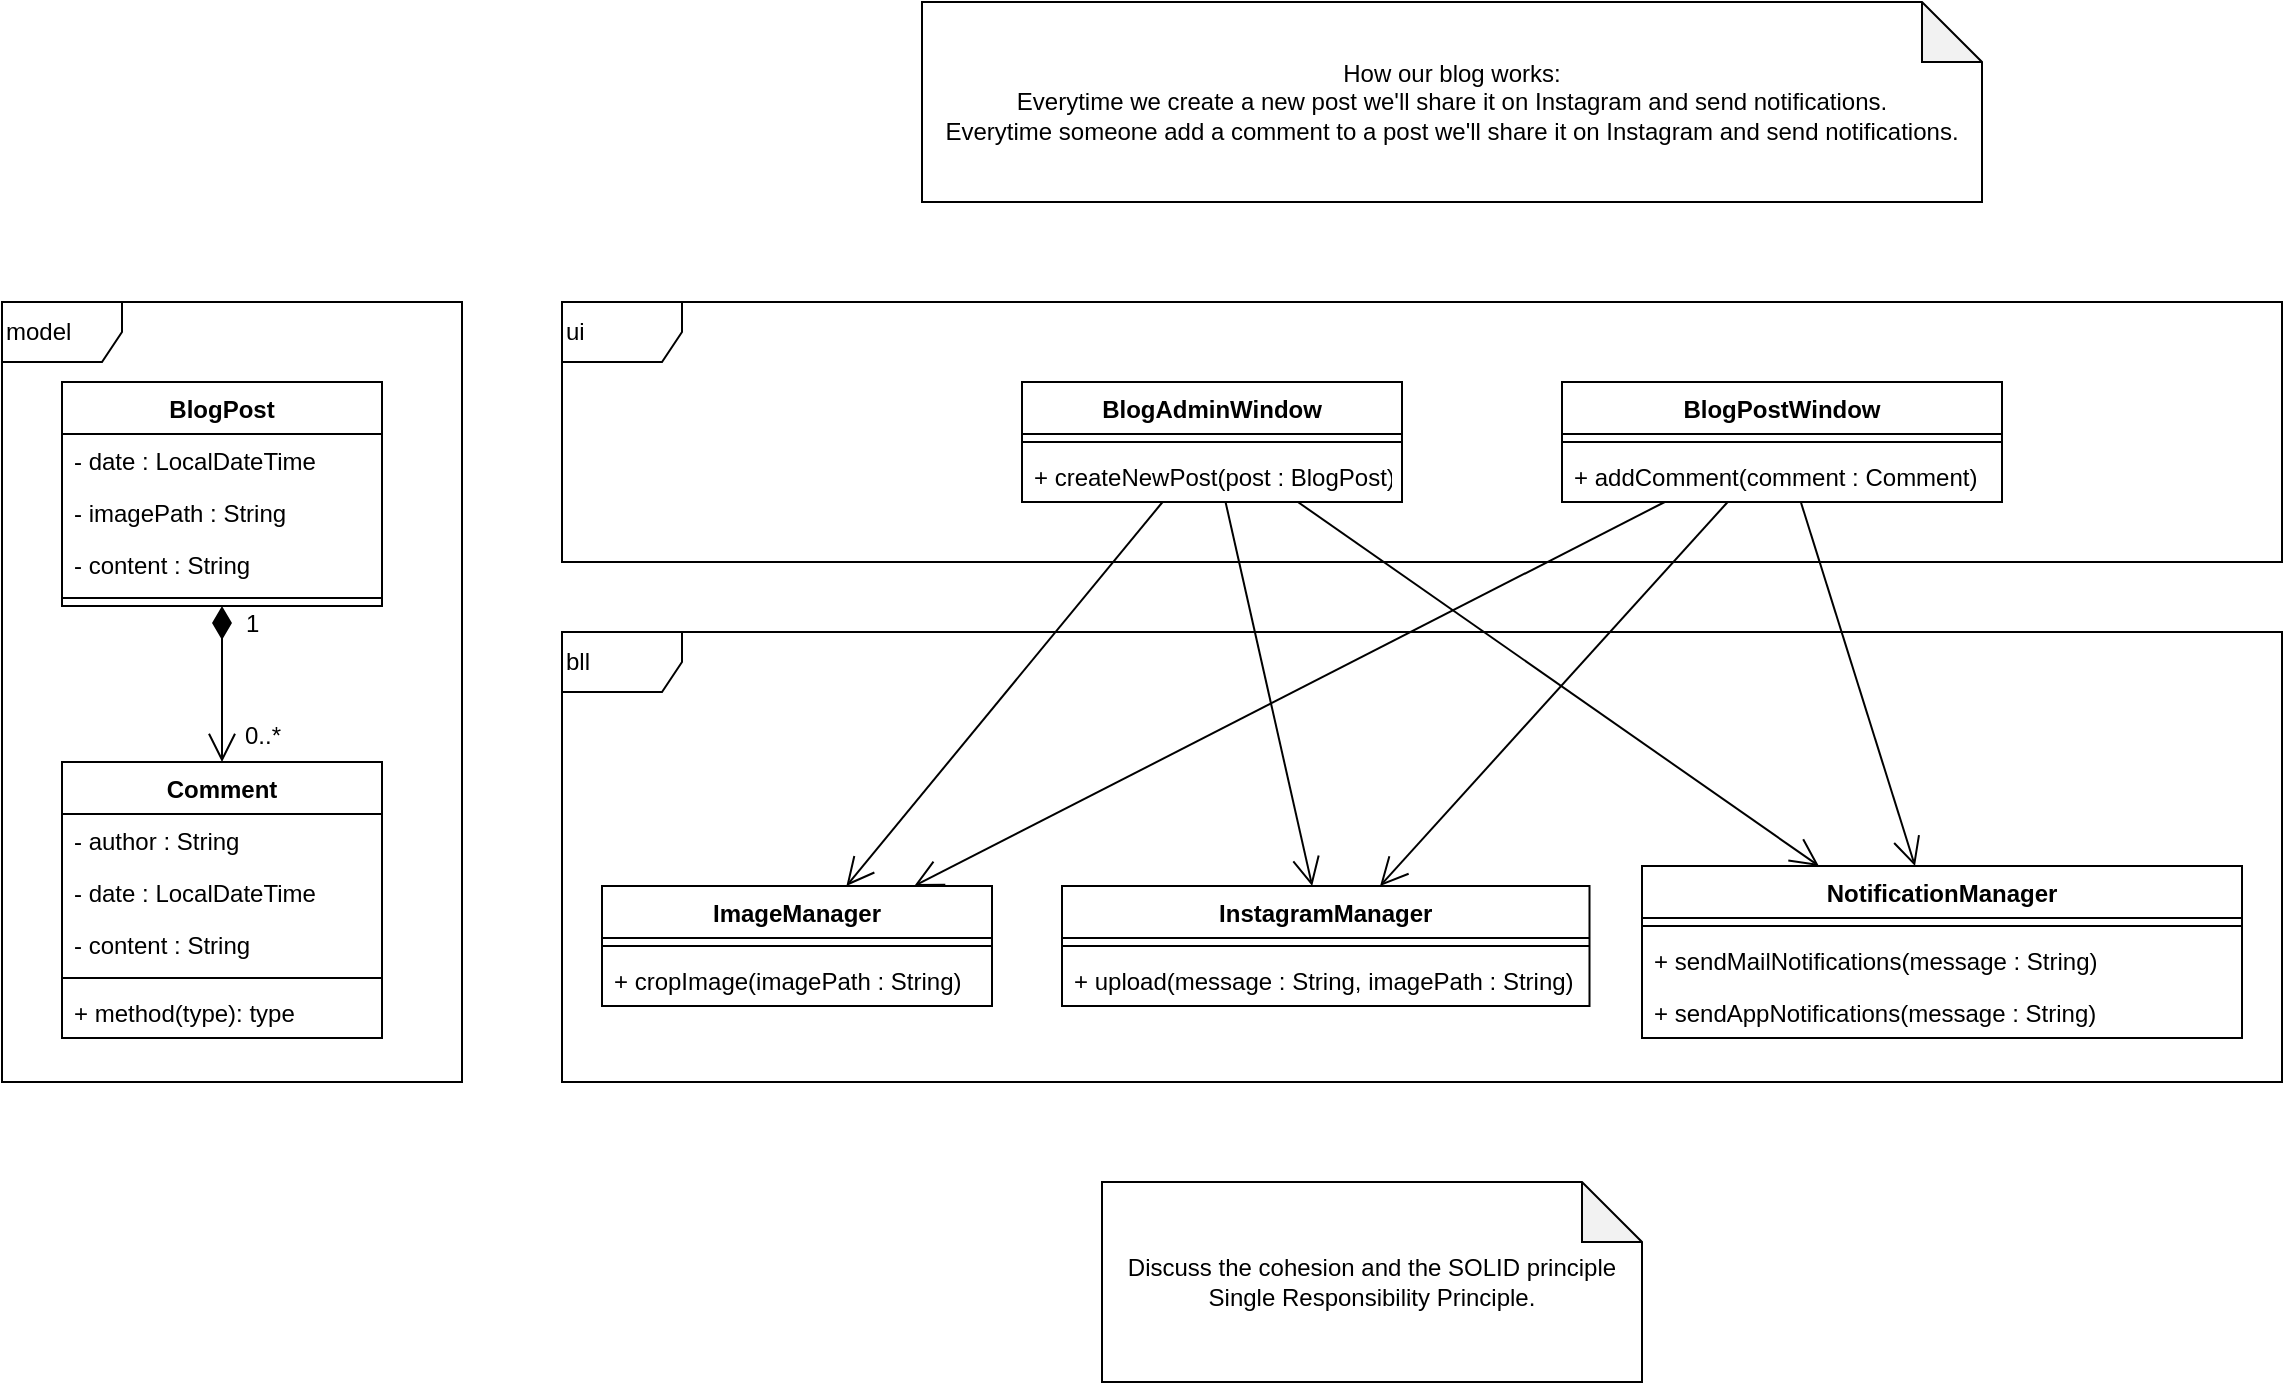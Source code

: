 <mxfile version="13.7.9" type="embed" pages="2"><diagram id="hRkITe8nOl_1iP-2HeGE" name="master"><mxGraphModel dx="3097" dy="921" grid="1" gridSize="10" guides="1" tooltips="1" connect="1" arrows="1" fold="1" page="1" pageScale="1" pageWidth="827" pageHeight="1169" math="0" shadow="0"><root><mxCell id="0"/><mxCell id="1" parent="0"/><mxCell id="rhMBuf0KJcesDZIIr0BF-36" value="bll" style="shape=umlFrame;whiteSpace=wrap;html=1;comic=0;align=left;fontSize=12;" parent="1" vertex="1"><mxGeometry x="60" y="335" width="860" height="225" as="geometry"/></mxCell><mxCell id="rhMBuf0KJcesDZIIr0BF-35" value="ui" style="shape=umlFrame;whiteSpace=wrap;html=1;comic=0;align=left;fontSize=12;" parent="1" vertex="1"><mxGeometry x="60" y="170" width="860" height="130" as="geometry"/></mxCell><mxCell id="rhMBuf0KJcesDZIIr0BF-1" value="ImageManager" style="swimlane;fontStyle=1;align=center;verticalAlign=top;childLayout=stackLayout;horizontal=1;startSize=26;horizontalStack=0;resizeParent=1;resizeParentMax=0;resizeLast=0;collapsible=1;marginBottom=0;fontSize=12;" parent="1" vertex="1"><mxGeometry x="80" y="462" width="195" height="60" as="geometry"/></mxCell><mxCell id="rhMBuf0KJcesDZIIr0BF-3" value="" style="line;strokeWidth=1;fillColor=none;align=left;verticalAlign=middle;spacingTop=-1;spacingLeft=3;spacingRight=3;rotatable=0;labelPosition=right;points=[];portConstraint=eastwest;fontSize=12;" parent="rhMBuf0KJcesDZIIr0BF-1" vertex="1"><mxGeometry y="26" width="195" height="8" as="geometry"/></mxCell><mxCell id="rhMBuf0KJcesDZIIr0BF-4" value="+ cropImage(imagePath : String)" style="text;strokeColor=none;fillColor=none;align=left;verticalAlign=top;spacingLeft=4;spacingRight=4;overflow=hidden;rotatable=0;points=[[0,0.5],[1,0.5]];portConstraint=eastwest;fontSize=12;" parent="rhMBuf0KJcesDZIIr0BF-1" vertex="1"><mxGeometry y="34" width="195" height="26" as="geometry"/></mxCell><mxCell id="rhMBuf0KJcesDZIIr0BF-5" value="NotificationManager" style="swimlane;fontStyle=1;align=center;verticalAlign=top;childLayout=stackLayout;horizontal=1;startSize=26;horizontalStack=0;resizeParent=1;resizeParentMax=0;resizeLast=0;collapsible=1;marginBottom=0;fontSize=12;" parent="1" vertex="1"><mxGeometry x="600" y="452" width="300" height="86" as="geometry"/></mxCell><mxCell id="rhMBuf0KJcesDZIIr0BF-7" value="" style="line;strokeWidth=1;fillColor=none;align=left;verticalAlign=middle;spacingTop=-1;spacingLeft=3;spacingRight=3;rotatable=0;labelPosition=right;points=[];portConstraint=eastwest;fontSize=12;" parent="rhMBuf0KJcesDZIIr0BF-5" vertex="1"><mxGeometry y="26" width="300" height="8" as="geometry"/></mxCell><mxCell id="rhMBuf0KJcesDZIIr0BF-8" value="+ sendMailNotifications(message : String)" style="text;strokeColor=none;fillColor=none;align=left;verticalAlign=top;spacingLeft=4;spacingRight=4;overflow=hidden;rotatable=0;points=[[0,0.5],[1,0.5]];portConstraint=eastwest;fontSize=12;" parent="rhMBuf0KJcesDZIIr0BF-5" vertex="1"><mxGeometry y="34" width="300" height="26" as="geometry"/></mxCell><mxCell id="rhMBuf0KJcesDZIIr0BF-9" value="+ sendAppNotifications(message : String)" style="text;strokeColor=none;fillColor=none;align=left;verticalAlign=top;spacingLeft=4;spacingRight=4;overflow=hidden;rotatable=0;points=[[0,0.5],[1,0.5]];portConstraint=eastwest;fontSize=12;" parent="rhMBuf0KJcesDZIIr0BF-5" vertex="1"><mxGeometry y="60" width="300" height="26" as="geometry"/></mxCell><mxCell id="rhMBuf0KJcesDZIIr0BF-10" value="BlogPost" style="swimlane;fontStyle=1;align=center;verticalAlign=top;childLayout=stackLayout;horizontal=1;startSize=26;horizontalStack=0;resizeParent=1;resizeParentMax=0;resizeLast=0;collapsible=1;marginBottom=0;fontSize=12;" parent="1" vertex="1"><mxGeometry x="-190" y="210" width="160" height="112" as="geometry"/></mxCell><mxCell id="rhMBuf0KJcesDZIIr0BF-11" value="- date : LocalDateTime" style="text;strokeColor=none;fillColor=none;align=left;verticalAlign=top;spacingLeft=4;spacingRight=4;overflow=hidden;rotatable=0;points=[[0,0.5],[1,0.5]];portConstraint=eastwest;fontSize=12;" parent="rhMBuf0KJcesDZIIr0BF-10" vertex="1"><mxGeometry y="26" width="160" height="26" as="geometry"/></mxCell><mxCell id="rhMBuf0KJcesDZIIr0BF-26" value="- imagePath : String" style="text;strokeColor=none;fillColor=none;align=left;verticalAlign=top;spacingLeft=4;spacingRight=4;overflow=hidden;rotatable=0;points=[[0,0.5],[1,0.5]];portConstraint=eastwest;fontSize=12;" parent="rhMBuf0KJcesDZIIr0BF-10" vertex="1"><mxGeometry y="52" width="160" height="26" as="geometry"/></mxCell><mxCell id="rhMBuf0KJcesDZIIr0BF-19" value="- content : String" style="text;strokeColor=none;fillColor=none;align=left;verticalAlign=top;spacingLeft=4;spacingRight=4;overflow=hidden;rotatable=0;points=[[0,0.5],[1,0.5]];portConstraint=eastwest;fontSize=12;" parent="rhMBuf0KJcesDZIIr0BF-10" vertex="1"><mxGeometry y="78" width="160" height="26" as="geometry"/></mxCell><mxCell id="rhMBuf0KJcesDZIIr0BF-12" value="" style="line;strokeWidth=1;fillColor=none;align=left;verticalAlign=middle;spacingTop=-1;spacingLeft=3;spacingRight=3;rotatable=0;labelPosition=right;points=[];portConstraint=eastwest;fontSize=12;" parent="rhMBuf0KJcesDZIIr0BF-10" vertex="1"><mxGeometry y="104" width="160" height="8" as="geometry"/></mxCell><mxCell id="rhMBuf0KJcesDZIIr0BF-14" value="Comment" style="swimlane;fontStyle=1;align=center;verticalAlign=top;childLayout=stackLayout;horizontal=1;startSize=26;horizontalStack=0;resizeParent=1;resizeParentMax=0;resizeLast=0;collapsible=1;marginBottom=0;fontSize=12;" parent="1" vertex="1"><mxGeometry x="-190" y="400" width="160" height="138" as="geometry"/></mxCell><mxCell id="rhMBuf0KJcesDZIIr0BF-15" value="- author : String" style="text;strokeColor=none;fillColor=none;align=left;verticalAlign=top;spacingLeft=4;spacingRight=4;overflow=hidden;rotatable=0;points=[[0,0.5],[1,0.5]];portConstraint=eastwest;fontSize=12;" parent="rhMBuf0KJcesDZIIr0BF-14" vertex="1"><mxGeometry y="26" width="160" height="26" as="geometry"/></mxCell><mxCell id="rhMBuf0KJcesDZIIr0BF-20" value="- date : LocalDateTime" style="text;strokeColor=none;fillColor=none;align=left;verticalAlign=top;spacingLeft=4;spacingRight=4;overflow=hidden;rotatable=0;points=[[0,0.5],[1,0.5]];portConstraint=eastwest;fontSize=12;" parent="rhMBuf0KJcesDZIIr0BF-14" vertex="1"><mxGeometry y="52" width="160" height="26" as="geometry"/></mxCell><mxCell id="rhMBuf0KJcesDZIIr0BF-18" value="- content : String" style="text;strokeColor=none;fillColor=none;align=left;verticalAlign=top;spacingLeft=4;spacingRight=4;overflow=hidden;rotatable=0;points=[[0,0.5],[1,0.5]];portConstraint=eastwest;fontSize=12;" parent="rhMBuf0KJcesDZIIr0BF-14" vertex="1"><mxGeometry y="78" width="160" height="26" as="geometry"/></mxCell><mxCell id="rhMBuf0KJcesDZIIr0BF-16" value="" style="line;strokeWidth=1;fillColor=none;align=left;verticalAlign=middle;spacingTop=-1;spacingLeft=3;spacingRight=3;rotatable=0;labelPosition=right;points=[];portConstraint=eastwest;fontSize=12;" parent="rhMBuf0KJcesDZIIr0BF-14" vertex="1"><mxGeometry y="104" width="160" height="8" as="geometry"/></mxCell><mxCell id="rhMBuf0KJcesDZIIr0BF-17" value="+ method(type): type" style="text;strokeColor=none;fillColor=none;align=left;verticalAlign=top;spacingLeft=4;spacingRight=4;overflow=hidden;rotatable=0;points=[[0,0.5],[1,0.5]];portConstraint=eastwest;fontSize=12;" parent="rhMBuf0KJcesDZIIr0BF-14" vertex="1"><mxGeometry y="112" width="160" height="26" as="geometry"/></mxCell><mxCell id="rhMBuf0KJcesDZIIr0BF-21" value="InstagramManager" style="swimlane;fontStyle=1;align=center;verticalAlign=top;childLayout=stackLayout;horizontal=1;startSize=26;horizontalStack=0;resizeParent=1;resizeParentMax=0;resizeLast=0;collapsible=1;marginBottom=0;fontSize=12;" parent="1" vertex="1"><mxGeometry x="310" y="462" width="263.75" height="60" as="geometry"/></mxCell><mxCell id="rhMBuf0KJcesDZIIr0BF-23" value="" style="line;strokeWidth=1;fillColor=none;align=left;verticalAlign=middle;spacingTop=-1;spacingLeft=3;spacingRight=3;rotatable=0;labelPosition=right;points=[];portConstraint=eastwest;fontSize=12;" parent="rhMBuf0KJcesDZIIr0BF-21" vertex="1"><mxGeometry y="26" width="263.75" height="8" as="geometry"/></mxCell><mxCell id="rhMBuf0KJcesDZIIr0BF-24" value="+ upload(message : String, imagePath : String)" style="text;strokeColor=none;fillColor=none;align=left;verticalAlign=top;spacingLeft=4;spacingRight=4;overflow=hidden;rotatable=0;points=[[0,0.5],[1,0.5]];portConstraint=eastwest;fontSize=12;" parent="rhMBuf0KJcesDZIIr0BF-21" vertex="1"><mxGeometry y="34" width="263.75" height="26" as="geometry"/></mxCell><mxCell id="rhMBuf0KJcesDZIIr0BF-27" value="BlogAdminWindow" style="swimlane;fontStyle=1;align=center;verticalAlign=top;childLayout=stackLayout;horizontal=1;startSize=26;horizontalStack=0;resizeParent=1;resizeParentMax=0;resizeLast=0;collapsible=1;marginBottom=0;fontSize=12;" parent="1" vertex="1"><mxGeometry x="290" y="210" width="190" height="60" as="geometry"/></mxCell><mxCell id="rhMBuf0KJcesDZIIr0BF-29" value="" style="line;strokeWidth=1;fillColor=none;align=left;verticalAlign=middle;spacingTop=-1;spacingLeft=3;spacingRight=3;rotatable=0;labelPosition=right;points=[];portConstraint=eastwest;fontSize=12;" parent="rhMBuf0KJcesDZIIr0BF-27" vertex="1"><mxGeometry y="26" width="190" height="8" as="geometry"/></mxCell><mxCell id="rhMBuf0KJcesDZIIr0BF-30" value="+ createNewPost(post : BlogPost)" style="text;strokeColor=none;fillColor=none;align=left;verticalAlign=top;spacingLeft=4;spacingRight=4;overflow=hidden;rotatable=0;points=[[0,0.5],[1,0.5]];portConstraint=eastwest;fontSize=12;" parent="rhMBuf0KJcesDZIIr0BF-27" vertex="1"><mxGeometry y="34" width="190" height="26" as="geometry"/></mxCell><mxCell id="rhMBuf0KJcesDZIIr0BF-31" value="BlogPostWindow" style="swimlane;fontStyle=1;align=center;verticalAlign=top;childLayout=stackLayout;horizontal=1;startSize=26;horizontalStack=0;resizeParent=1;resizeParentMax=0;resizeLast=0;collapsible=1;marginBottom=0;fontSize=12;" parent="1" vertex="1"><mxGeometry x="560" y="210" width="220" height="60" as="geometry"/></mxCell><mxCell id="rhMBuf0KJcesDZIIr0BF-32" value="" style="line;strokeWidth=1;fillColor=none;align=left;verticalAlign=middle;spacingTop=-1;spacingLeft=3;spacingRight=3;rotatable=0;labelPosition=right;points=[];portConstraint=eastwest;fontSize=12;" parent="rhMBuf0KJcesDZIIr0BF-31" vertex="1"><mxGeometry y="26" width="220" height="8" as="geometry"/></mxCell><mxCell id="rhMBuf0KJcesDZIIr0BF-33" value="+ addComment(comment : Comment)" style="text;strokeColor=none;fillColor=none;align=left;verticalAlign=top;spacingLeft=4;spacingRight=4;overflow=hidden;rotatable=0;points=[[0,0.5],[1,0.5]];portConstraint=eastwest;fontSize=12;" parent="rhMBuf0KJcesDZIIr0BF-31" vertex="1"><mxGeometry y="34" width="220" height="26" as="geometry"/></mxCell><mxCell id="rhMBuf0KJcesDZIIr0BF-40" value="" style="endArrow=open;endSize=12;html=1;fontSize=12;" parent="1" source="rhMBuf0KJcesDZIIr0BF-27" target="rhMBuf0KJcesDZIIr0BF-1" edge="1"><mxGeometry width="160" relative="1" as="geometry"><mxPoint x="500" y="590" as="sourcePoint"/><mxPoint x="660" y="590" as="targetPoint"/></mxGeometry></mxCell><mxCell id="rhMBuf0KJcesDZIIr0BF-42" value="" style="endArrow=open;endSize=12;html=1;fontSize=12;" parent="1" source="rhMBuf0KJcesDZIIr0BF-27" target="rhMBuf0KJcesDZIIr0BF-21" edge="1"><mxGeometry width="160" relative="1" as="geometry"><mxPoint x="347.115" y="280" as="sourcePoint"/><mxPoint x="187.5" y="380" as="targetPoint"/></mxGeometry></mxCell><mxCell id="rhMBuf0KJcesDZIIr0BF-43" value="" style="endArrow=open;endSize=12;html=1;fontSize=12;" parent="1" source="rhMBuf0KJcesDZIIr0BF-27" target="rhMBuf0KJcesDZIIr0BF-5" edge="1"><mxGeometry width="160" relative="1" as="geometry"><mxPoint x="357.115" y="290" as="sourcePoint"/><mxPoint x="197.5" y="390" as="targetPoint"/></mxGeometry></mxCell><mxCell id="rhMBuf0KJcesDZIIr0BF-44" value="" style="endArrow=open;endSize=12;html=1;fontSize=12;" parent="1" source="rhMBuf0KJcesDZIIr0BF-31" target="rhMBuf0KJcesDZIIr0BF-1" edge="1"><mxGeometry width="160" relative="1" as="geometry"><mxPoint x="367.115" y="300" as="sourcePoint"/><mxPoint x="207.5" y="400" as="targetPoint"/></mxGeometry></mxCell><mxCell id="rhMBuf0KJcesDZIIr0BF-45" value="" style="endArrow=open;endSize=12;html=1;fontSize=12;" parent="1" source="rhMBuf0KJcesDZIIr0BF-31" target="rhMBuf0KJcesDZIIr0BF-21" edge="1"><mxGeometry width="160" relative="1" as="geometry"><mxPoint x="377.115" y="310" as="sourcePoint"/><mxPoint x="217.5" y="410" as="targetPoint"/></mxGeometry></mxCell><mxCell id="rhMBuf0KJcesDZIIr0BF-46" value="" style="endArrow=open;endSize=12;html=1;fontSize=12;" parent="1" source="rhMBuf0KJcesDZIIr0BF-31" target="rhMBuf0KJcesDZIIr0BF-5" edge="1"><mxGeometry width="160" relative="1" as="geometry"><mxPoint x="387.115" y="320" as="sourcePoint"/><mxPoint x="227.5" y="420" as="targetPoint"/></mxGeometry></mxCell><mxCell id="rhMBuf0KJcesDZIIr0BF-47" value="1" style="endArrow=open;html=1;endSize=12;startArrow=diamondThin;startSize=14;startFill=1;edgeStyle=orthogonalEdgeStyle;align=left;verticalAlign=bottom;fontSize=12;" parent="1" source="rhMBuf0KJcesDZIIr0BF-10" target="rhMBuf0KJcesDZIIr0BF-14" edge="1"><mxGeometry x="-0.538" y="10" relative="1" as="geometry"><mxPoint x="40" y="510" as="sourcePoint"/><mxPoint x="200" y="510" as="targetPoint"/><mxPoint as="offset"/></mxGeometry></mxCell><mxCell id="rhMBuf0KJcesDZIIr0BF-48" value="0..*" style="edgeLabel;html=1;align=center;verticalAlign=middle;resizable=0;points=[];fontSize=12;" parent="rhMBuf0KJcesDZIIr0BF-47" vertex="1" connectable="0"><mxGeometry x="0.667" y="3" relative="1" as="geometry"><mxPoint x="17" as="offset"/></mxGeometry></mxCell><mxCell id="rhMBuf0KJcesDZIIr0BF-49" value="model" style="shape=umlFrame;whiteSpace=wrap;html=1;comic=0;align=left;fontSize=12;" parent="1" vertex="1"><mxGeometry x="-220" y="170" width="230" height="390" as="geometry"/></mxCell><mxCell id="4" value="Discuss the cohesion and the SOLID principle Single Responsibility Principle." style="shape=note;whiteSpace=wrap;html=1;backgroundOutline=1;darkOpacity=0.05;" parent="1" vertex="1"><mxGeometry x="330" y="610" width="270" height="100" as="geometry"/></mxCell><mxCell id="yQPDzUduk5WA3xtXlLEj-4" value="How our blog works:&lt;br&gt;Everytime we create a new post we'll share it on Instagram and send notifications.&lt;br&gt;Everytime someone add a comment to a post we'll share it on Instagram and send notifications." style="shape=note;whiteSpace=wrap;html=1;backgroundOutline=1;darkOpacity=0.05;" parent="1" vertex="1"><mxGeometry x="240" y="20" width="530" height="100" as="geometry"/></mxCell></root></mxGraphModel></diagram><diagram id="OXGN5adEPrduyCOY9_tg" name="solution"><mxGraphModel dx="3097" dy="921" grid="1" gridSize="10" guides="1" tooltips="1" connect="1" arrows="1" fold="1" page="1" pageScale="1" pageWidth="827" pageHeight="1169" math="0" shadow="0"><root><mxCell id="7_dVNCD6t8nBJmEDR81p-0"/><mxCell id="7_dVNCD6t8nBJmEDR81p-1" parent="7_dVNCD6t8nBJmEDR81p-0"/><mxCell id="lqntT9Zoc7qK1gEb64Om-0" value="bll" style="shape=umlFrame;whiteSpace=wrap;html=1;comic=0;align=left;" parent="7_dVNCD6t8nBJmEDR81p-1" vertex="1"><mxGeometry x="60" y="335" width="860" height="225" as="geometry"/></mxCell><mxCell id="lqntT9Zoc7qK1gEb64Om-1" value="ui" style="shape=umlFrame;whiteSpace=wrap;html=1;comic=0;align=left;" parent="7_dVNCD6t8nBJmEDR81p-1" vertex="1"><mxGeometry x="60" y="170" width="860" height="130" as="geometry"/></mxCell><mxCell id="lqntT9Zoc7qK1gEb64Om-2" value="ImageManager" style="swimlane;fontStyle=1;align=center;verticalAlign=top;childLayout=stackLayout;horizontal=1;startSize=26;horizontalStack=0;resizeParent=1;resizeParentMax=0;resizeLast=0;collapsible=1;marginBottom=0;" parent="7_dVNCD6t8nBJmEDR81p-1" vertex="1"><mxGeometry x="80" y="462" width="195" height="60" as="geometry"/></mxCell><mxCell id="lqntT9Zoc7qK1gEb64Om-3" value="" style="line;strokeWidth=1;fillColor=none;align=left;verticalAlign=middle;spacingTop=-1;spacingLeft=3;spacingRight=3;rotatable=0;labelPosition=right;points=[];portConstraint=eastwest;" parent="lqntT9Zoc7qK1gEb64Om-2" vertex="1"><mxGeometry y="26" width="195" height="8" as="geometry"/></mxCell><mxCell id="lqntT9Zoc7qK1gEb64Om-4" value="+ cropImage(imagePath : String)" style="text;strokeColor=none;fillColor=none;align=left;verticalAlign=top;spacingLeft=4;spacingRight=4;overflow=hidden;rotatable=0;points=[[0,0.5],[1,0.5]];portConstraint=eastwest;" parent="lqntT9Zoc7qK1gEb64Om-2" vertex="1"><mxGeometry y="34" width="195" height="26" as="geometry"/></mxCell><mxCell id="lqntT9Zoc7qK1gEb64Om-5" value="NotificationManager" style="swimlane;fontStyle=1;align=center;verticalAlign=top;childLayout=stackLayout;horizontal=1;startSize=26;horizontalStack=0;resizeParent=1;resizeParentMax=0;resizeLast=0;collapsible=1;marginBottom=0;" parent="7_dVNCD6t8nBJmEDR81p-1" vertex="1"><mxGeometry x="600" y="452" width="300" height="86" as="geometry"/></mxCell><mxCell id="lqntT9Zoc7qK1gEb64Om-6" value="" style="line;strokeWidth=1;fillColor=none;align=left;verticalAlign=middle;spacingTop=-1;spacingLeft=3;spacingRight=3;rotatable=0;labelPosition=right;points=[];portConstraint=eastwest;" parent="lqntT9Zoc7qK1gEb64Om-5" vertex="1"><mxGeometry y="26" width="300" height="8" as="geometry"/></mxCell><mxCell id="lqntT9Zoc7qK1gEb64Om-7" value="+ sendMailNotifications(message : String)" style="text;strokeColor=none;fillColor=none;align=left;verticalAlign=top;spacingLeft=4;spacingRight=4;overflow=hidden;rotatable=0;points=[[0,0.5],[1,0.5]];portConstraint=eastwest;" parent="lqntT9Zoc7qK1gEb64Om-5" vertex="1"><mxGeometry y="34" width="300" height="26" as="geometry"/></mxCell><mxCell id="lqntT9Zoc7qK1gEb64Om-8" value="+ sendAppNotifications(message : String)" style="text;strokeColor=none;fillColor=none;align=left;verticalAlign=top;spacingLeft=4;spacingRight=4;overflow=hidden;rotatable=0;points=[[0,0.5],[1,0.5]];portConstraint=eastwest;" parent="lqntT9Zoc7qK1gEb64Om-5" vertex="1"><mxGeometry y="60" width="300" height="26" as="geometry"/></mxCell><mxCell id="lqntT9Zoc7qK1gEb64Om-9" value="BlogPost" style="swimlane;fontStyle=1;align=center;verticalAlign=top;childLayout=stackLayout;horizontal=1;startSize=26;horizontalStack=0;resizeParent=1;resizeParentMax=0;resizeLast=0;collapsible=1;marginBottom=0;" parent="7_dVNCD6t8nBJmEDR81p-1" vertex="1"><mxGeometry x="-190" y="210" width="160" height="112" as="geometry"/></mxCell><mxCell id="lqntT9Zoc7qK1gEb64Om-10" value="- date : LocalDateTime" style="text;strokeColor=none;fillColor=none;align=left;verticalAlign=top;spacingLeft=4;spacingRight=4;overflow=hidden;rotatable=0;points=[[0,0.5],[1,0.5]];portConstraint=eastwest;" parent="lqntT9Zoc7qK1gEb64Om-9" vertex="1"><mxGeometry y="26" width="160" height="26" as="geometry"/></mxCell><mxCell id="lqntT9Zoc7qK1gEb64Om-11" value="- imagePath : String" style="text;strokeColor=none;fillColor=none;align=left;verticalAlign=top;spacingLeft=4;spacingRight=4;overflow=hidden;rotatable=0;points=[[0,0.5],[1,0.5]];portConstraint=eastwest;" parent="lqntT9Zoc7qK1gEb64Om-9" vertex="1"><mxGeometry y="52" width="160" height="26" as="geometry"/></mxCell><mxCell id="lqntT9Zoc7qK1gEb64Om-12" value="- content : String" style="text;strokeColor=none;fillColor=none;align=left;verticalAlign=top;spacingLeft=4;spacingRight=4;overflow=hidden;rotatable=0;points=[[0,0.5],[1,0.5]];portConstraint=eastwest;" parent="lqntT9Zoc7qK1gEb64Om-9" vertex="1"><mxGeometry y="78" width="160" height="26" as="geometry"/></mxCell><mxCell id="lqntT9Zoc7qK1gEb64Om-13" value="" style="line;strokeWidth=1;fillColor=none;align=left;verticalAlign=middle;spacingTop=-1;spacingLeft=3;spacingRight=3;rotatable=0;labelPosition=right;points=[];portConstraint=eastwest;" parent="lqntT9Zoc7qK1gEb64Om-9" vertex="1"><mxGeometry y="104" width="160" height="8" as="geometry"/></mxCell><mxCell id="lqntT9Zoc7qK1gEb64Om-14" value="Comment" style="swimlane;fontStyle=1;align=center;verticalAlign=top;childLayout=stackLayout;horizontal=1;startSize=26;horizontalStack=0;resizeParent=1;resizeParentMax=0;resizeLast=0;collapsible=1;marginBottom=0;" parent="7_dVNCD6t8nBJmEDR81p-1" vertex="1"><mxGeometry x="-190" y="400" width="160" height="138" as="geometry"/></mxCell><mxCell id="lqntT9Zoc7qK1gEb64Om-15" value="- author : String" style="text;strokeColor=none;fillColor=none;align=left;verticalAlign=top;spacingLeft=4;spacingRight=4;overflow=hidden;rotatable=0;points=[[0,0.5],[1,0.5]];portConstraint=eastwest;" parent="lqntT9Zoc7qK1gEb64Om-14" vertex="1"><mxGeometry y="26" width="160" height="26" as="geometry"/></mxCell><mxCell id="lqntT9Zoc7qK1gEb64Om-16" value="- date : LocalDateTime" style="text;strokeColor=none;fillColor=none;align=left;verticalAlign=top;spacingLeft=4;spacingRight=4;overflow=hidden;rotatable=0;points=[[0,0.5],[1,0.5]];portConstraint=eastwest;" parent="lqntT9Zoc7qK1gEb64Om-14" vertex="1"><mxGeometry y="52" width="160" height="26" as="geometry"/></mxCell><mxCell id="lqntT9Zoc7qK1gEb64Om-17" value="- content : String" style="text;strokeColor=none;fillColor=none;align=left;verticalAlign=top;spacingLeft=4;spacingRight=4;overflow=hidden;rotatable=0;points=[[0,0.5],[1,0.5]];portConstraint=eastwest;" parent="lqntT9Zoc7qK1gEb64Om-14" vertex="1"><mxGeometry y="78" width="160" height="26" as="geometry"/></mxCell><mxCell id="lqntT9Zoc7qK1gEb64Om-18" value="" style="line;strokeWidth=1;fillColor=none;align=left;verticalAlign=middle;spacingTop=-1;spacingLeft=3;spacingRight=3;rotatable=0;labelPosition=right;points=[];portConstraint=eastwest;" parent="lqntT9Zoc7qK1gEb64Om-14" vertex="1"><mxGeometry y="104" width="160" height="8" as="geometry"/></mxCell><mxCell id="lqntT9Zoc7qK1gEb64Om-19" value="+ method(type): type" style="text;strokeColor=none;fillColor=none;align=left;verticalAlign=top;spacingLeft=4;spacingRight=4;overflow=hidden;rotatable=0;points=[[0,0.5],[1,0.5]];portConstraint=eastwest;" parent="lqntT9Zoc7qK1gEb64Om-14" vertex="1"><mxGeometry y="112" width="160" height="26" as="geometry"/></mxCell><mxCell id="lqntT9Zoc7qK1gEb64Om-20" value="InstagramManager" style="swimlane;fontStyle=1;align=center;verticalAlign=top;childLayout=stackLayout;horizontal=1;startSize=26;horizontalStack=0;resizeParent=1;resizeParentMax=0;resizeLast=0;collapsible=1;marginBottom=0;" parent="7_dVNCD6t8nBJmEDR81p-1" vertex="1"><mxGeometry x="310" y="462" width="263.75" height="60" as="geometry"/></mxCell><mxCell id="lqntT9Zoc7qK1gEb64Om-21" value="" style="line;strokeWidth=1;fillColor=none;align=left;verticalAlign=middle;spacingTop=-1;spacingLeft=3;spacingRight=3;rotatable=0;labelPosition=right;points=[];portConstraint=eastwest;" parent="lqntT9Zoc7qK1gEb64Om-20" vertex="1"><mxGeometry y="26" width="263.75" height="8" as="geometry"/></mxCell><mxCell id="lqntT9Zoc7qK1gEb64Om-22" value="+ upload(message : String, imagePath : String)" style="text;strokeColor=none;fillColor=none;align=left;verticalAlign=top;spacingLeft=4;spacingRight=4;overflow=hidden;rotatable=0;points=[[0,0.5],[1,0.5]];portConstraint=eastwest;" parent="lqntT9Zoc7qK1gEb64Om-20" vertex="1"><mxGeometry y="34" width="263.75" height="26" as="geometry"/></mxCell><mxCell id="lqntT9Zoc7qK1gEb64Om-23" value="BlogAdminWindow" style="swimlane;fontStyle=1;align=center;verticalAlign=top;childLayout=stackLayout;horizontal=1;startSize=26;horizontalStack=0;resizeParent=1;resizeParentMax=0;resizeLast=0;collapsible=1;marginBottom=0;" parent="7_dVNCD6t8nBJmEDR81p-1" vertex="1"><mxGeometry x="290" y="210" width="190" height="60" as="geometry"/></mxCell><mxCell id="lqntT9Zoc7qK1gEb64Om-24" value="" style="line;strokeWidth=1;fillColor=none;align=left;verticalAlign=middle;spacingTop=-1;spacingLeft=3;spacingRight=3;rotatable=0;labelPosition=right;points=[];portConstraint=eastwest;" parent="lqntT9Zoc7qK1gEb64Om-23" vertex="1"><mxGeometry y="26" width="190" height="8" as="geometry"/></mxCell><mxCell id="lqntT9Zoc7qK1gEb64Om-25" value="+ createNewPost(post : BlogPost)" style="text;strokeColor=none;fillColor=none;align=left;verticalAlign=top;spacingLeft=4;spacingRight=4;overflow=hidden;rotatable=0;points=[[0,0.5],[1,0.5]];portConstraint=eastwest;" parent="lqntT9Zoc7qK1gEb64Om-23" vertex="1"><mxGeometry y="34" width="190" height="26" as="geometry"/></mxCell><mxCell id="lqntT9Zoc7qK1gEb64Om-26" value="BlogPostWindow" style="swimlane;fontStyle=1;align=center;verticalAlign=top;childLayout=stackLayout;horizontal=1;startSize=26;horizontalStack=0;resizeParent=1;resizeParentMax=0;resizeLast=0;collapsible=1;marginBottom=0;" parent="7_dVNCD6t8nBJmEDR81p-1" vertex="1"><mxGeometry x="560" y="210" width="220" height="60" as="geometry"/></mxCell><mxCell id="lqntT9Zoc7qK1gEb64Om-27" value="" style="line;strokeWidth=1;fillColor=none;align=left;verticalAlign=middle;spacingTop=-1;spacingLeft=3;spacingRight=3;rotatable=0;labelPosition=right;points=[];portConstraint=eastwest;" parent="lqntT9Zoc7qK1gEb64Om-26" vertex="1"><mxGeometry y="26" width="220" height="8" as="geometry"/></mxCell><mxCell id="lqntT9Zoc7qK1gEb64Om-28" value="+ addComment(comment : Comment)" style="text;strokeColor=none;fillColor=none;align=left;verticalAlign=top;spacingLeft=4;spacingRight=4;overflow=hidden;rotatable=0;points=[[0,0.5],[1,0.5]];portConstraint=eastwest;" parent="lqntT9Zoc7qK1gEb64Om-26" vertex="1"><mxGeometry y="34" width="220" height="26" as="geometry"/></mxCell><mxCell id="lqntT9Zoc7qK1gEb64Om-29" value="" style="endArrow=open;endSize=12;html=1;" parent="7_dVNCD6t8nBJmEDR81p-1" source="lqntT9Zoc7qK1gEb64Om-38" target="lqntT9Zoc7qK1gEb64Om-2" edge="1"><mxGeometry width="160" relative="1" as="geometry"><mxPoint x="500" y="590" as="sourcePoint"/><mxPoint x="660" y="590" as="targetPoint"/></mxGeometry></mxCell><mxCell id="lqntT9Zoc7qK1gEb64Om-30" value="" style="endArrow=open;endSize=12;html=1;exitX=0.569;exitY=0.367;exitDx=0;exitDy=0;exitPerimeter=0;" parent="7_dVNCD6t8nBJmEDR81p-1" source="lqntT9Zoc7qK1gEb64Om-38" target="lqntT9Zoc7qK1gEb64Om-20" edge="1"><mxGeometry width="160" relative="1" as="geometry"><mxPoint x="347.115" y="280" as="sourcePoint"/><mxPoint x="187.5" y="380" as="targetPoint"/></mxGeometry></mxCell><mxCell id="lqntT9Zoc7qK1gEb64Om-31" value="" style="endArrow=open;endSize=12;html=1;" parent="7_dVNCD6t8nBJmEDR81p-1" source="lqntT9Zoc7qK1gEb64Om-38" target="lqntT9Zoc7qK1gEb64Om-5" edge="1"><mxGeometry width="160" relative="1" as="geometry"><mxPoint x="357.115" y="290" as="sourcePoint"/><mxPoint x="197.5" y="390" as="targetPoint"/></mxGeometry></mxCell><mxCell id="lqntT9Zoc7qK1gEb64Om-32" value="" style="endArrow=open;endSize=12;html=1;" parent="7_dVNCD6t8nBJmEDR81p-1" source="lqntT9Zoc7qK1gEb64Om-26" target="lqntT9Zoc7qK1gEb64Om-38" edge="1"><mxGeometry width="160" relative="1" as="geometry"><mxPoint x="367.115" y="300" as="sourcePoint"/><mxPoint x="207.5" y="400" as="targetPoint"/></mxGeometry></mxCell><mxCell id="lqntT9Zoc7qK1gEb64Om-33" value="" style="endArrow=open;endSize=12;html=1;" parent="7_dVNCD6t8nBJmEDR81p-1" source="lqntT9Zoc7qK1gEb64Om-23" target="lqntT9Zoc7qK1gEb64Om-38" edge="1"><mxGeometry width="160" relative="1" as="geometry"><mxPoint x="377.115" y="310" as="sourcePoint"/><mxPoint x="217.5" y="410" as="targetPoint"/></mxGeometry></mxCell><mxCell id="lqntT9Zoc7qK1gEb64Om-35" value="1" style="endArrow=open;html=1;endSize=12;startArrow=diamondThin;startSize=14;startFill=1;edgeStyle=orthogonalEdgeStyle;align=left;verticalAlign=bottom;" parent="7_dVNCD6t8nBJmEDR81p-1" source="lqntT9Zoc7qK1gEb64Om-9" target="lqntT9Zoc7qK1gEb64Om-14" edge="1"><mxGeometry x="-0.538" y="10" relative="1" as="geometry"><mxPoint x="40" y="510" as="sourcePoint"/><mxPoint x="200" y="510" as="targetPoint"/><mxPoint as="offset"/></mxGeometry></mxCell><mxCell id="lqntT9Zoc7qK1gEb64Om-36" value="0..*" style="edgeLabel;html=1;align=center;verticalAlign=middle;resizable=0;points=[];" parent="lqntT9Zoc7qK1gEb64Om-35" vertex="1" connectable="0"><mxGeometry x="0.667" y="3" relative="1" as="geometry"><mxPoint x="17" as="offset"/></mxGeometry></mxCell><mxCell id="lqntT9Zoc7qK1gEb64Om-37" value="model" style="shape=umlFrame;whiteSpace=wrap;html=1;comic=0;align=left;" parent="7_dVNCD6t8nBJmEDR81p-1" vertex="1"><mxGeometry x="-220" y="170" width="230" height="390" as="geometry"/></mxCell><mxCell id="lqntT9Zoc7qK1gEb64Om-38" value="BlogShareFacade" style="swimlane;fontStyle=1;align=center;verticalAlign=top;childLayout=stackLayout;horizontal=1;startSize=26;horizontalStack=0;resizeParent=1;resizeParentMax=0;resizeLast=0;collapsible=1;marginBottom=0;comic=0;fillColor=#d5e8d4;strokeColor=#82b366;fontColor=#000000;" parent="7_dVNCD6t8nBJmEDR81p-1" vertex="1"><mxGeometry x="330" y="350" width="260" height="60" as="geometry"/></mxCell><mxCell id="lqntT9Zoc7qK1gEb64Om-40" value="" style="line;strokeWidth=1;fillColor=#d5e8d4;align=left;verticalAlign=middle;spacingTop=-1;spacingLeft=3;spacingRight=3;rotatable=0;labelPosition=right;points=[];portConstraint=eastwest;strokeColor=#82b366;" parent="lqntT9Zoc7qK1gEb64Om-38" vertex="1"><mxGeometry y="26" width="260" height="8" as="geometry"/></mxCell><mxCell id="lqntT9Zoc7qK1gEb64Om-41" value="+ share(message : String, imagePath : String)" style="text;strokeColor=#82b366;fillColor=#d5e8d4;align=left;verticalAlign=top;spacingLeft=4;spacingRight=4;overflow=hidden;rotatable=0;points=[[0,0.5],[1,0.5]];portConstraint=eastwest;fontColor=#1C1C1C;" parent="lqntT9Zoc7qK1gEb64Om-38" vertex="1"><mxGeometry y="34" width="260" height="26" as="geometry"/></mxCell><mxCell id="os-LxYM4lBr485BfKOlo-0" value="The responsibility of the facade is to provide a simple interface for complicated subsystems." style="shape=note;whiteSpace=wrap;html=1;backgroundOutline=1;darkOpacity=0.05;" vertex="1" parent="7_dVNCD6t8nBJmEDR81p-1"><mxGeometry x="630" y="360" width="590" height="50" as="geometry"/></mxCell></root></mxGraphModel></diagram></mxfile>